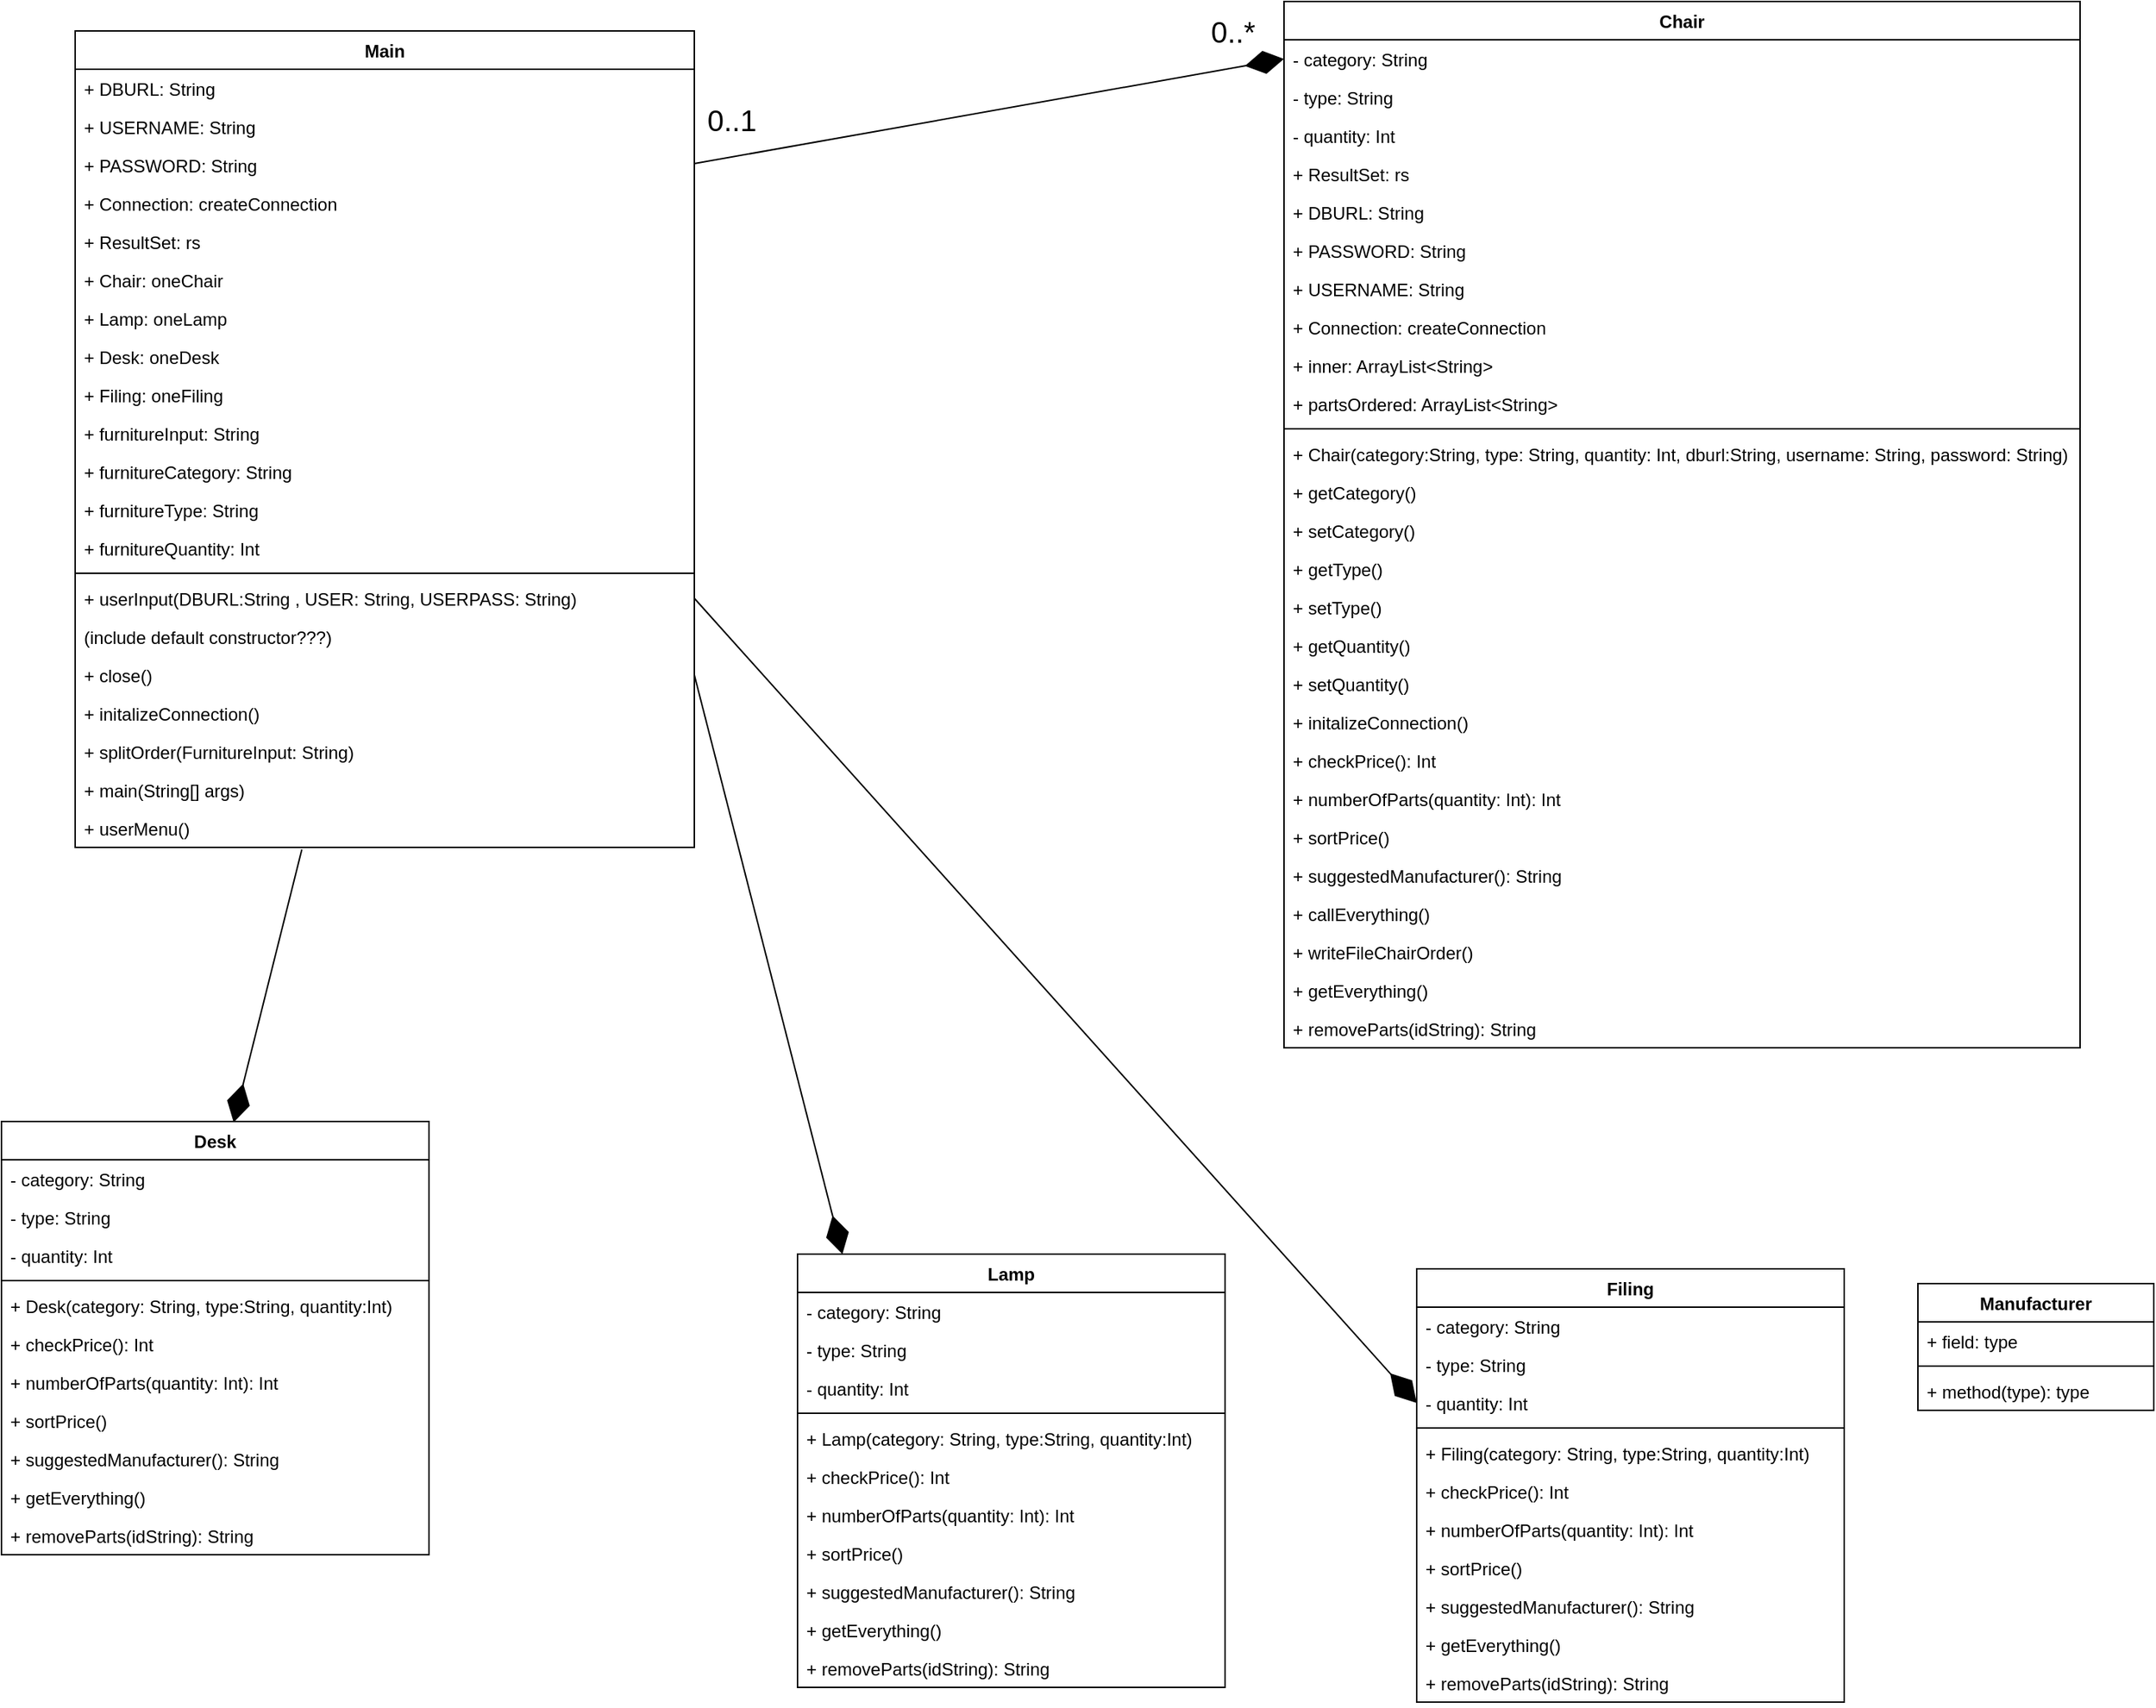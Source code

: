 <mxfile>
    <diagram id="SVsTuPaKgBfXwqxYNJwf" name="Page-1">
        <mxGraphModel dx="684" dy="464" grid="1" gridSize="10" guides="1" tooltips="1" connect="1" arrows="1" fold="1" page="1" pageScale="1" pageWidth="850" pageHeight="1100" math="0" shadow="0">
            <root>
                <mxCell id="0"/>
                <mxCell id="1" parent="0"/>
                <mxCell id="3" value="Main" style="swimlane;fontStyle=1;align=center;verticalAlign=top;childLayout=stackLayout;horizontal=1;startSize=26;horizontalStack=0;resizeParent=1;resizeParentMax=0;resizeLast=0;collapsible=1;marginBottom=0;" parent="1" vertex="1">
                    <mxGeometry x="140" y="50" width="420" height="554" as="geometry"/>
                </mxCell>
                <mxCell id="4" value="+ DBURL: String" style="text;strokeColor=none;fillColor=none;align=left;verticalAlign=top;spacingLeft=4;spacingRight=4;overflow=hidden;rotatable=0;points=[[0,0.5],[1,0.5]];portConstraint=eastwest;" parent="3" vertex="1">
                    <mxGeometry y="26" width="420" height="26" as="geometry"/>
                </mxCell>
                <mxCell id="7" value="+ USERNAME: String " style="text;strokeColor=none;fillColor=none;align=left;verticalAlign=top;spacingLeft=4;spacingRight=4;overflow=hidden;rotatable=0;points=[[0,0.5],[1,0.5]];portConstraint=eastwest;" parent="3" vertex="1">
                    <mxGeometry y="52" width="420" height="26" as="geometry"/>
                </mxCell>
                <mxCell id="8" value="+ PASSWORD: String" style="text;strokeColor=none;fillColor=none;align=left;verticalAlign=top;spacingLeft=4;spacingRight=4;overflow=hidden;rotatable=0;points=[[0,0.5],[1,0.5]];portConstraint=eastwest;" parent="3" vertex="1">
                    <mxGeometry y="78" width="420" height="26" as="geometry"/>
                </mxCell>
                <mxCell id="9" value="+ Connection: createConnection" style="text;strokeColor=none;fillColor=none;align=left;verticalAlign=top;spacingLeft=4;spacingRight=4;overflow=hidden;rotatable=0;points=[[0,0.5],[1,0.5]];portConstraint=eastwest;" parent="3" vertex="1">
                    <mxGeometry y="104" width="420" height="26" as="geometry"/>
                </mxCell>
                <mxCell id="10" value="+ ResultSet: rs&#10;" style="text;strokeColor=none;fillColor=none;align=left;verticalAlign=top;spacingLeft=4;spacingRight=4;overflow=hidden;rotatable=0;points=[[0,0.5],[1,0.5]];portConstraint=eastwest;" parent="3" vertex="1">
                    <mxGeometry y="130" width="420" height="26" as="geometry"/>
                </mxCell>
                <mxCell id="152" value="+ Chair: oneChair" style="text;strokeColor=none;fillColor=none;align=left;verticalAlign=top;spacingLeft=4;spacingRight=4;overflow=hidden;rotatable=0;points=[[0,0.5],[1,0.5]];portConstraint=eastwest;" vertex="1" parent="3">
                    <mxGeometry y="156" width="420" height="26" as="geometry"/>
                </mxCell>
                <mxCell id="153" value="+ Lamp: oneLamp" style="text;strokeColor=none;fillColor=none;align=left;verticalAlign=top;spacingLeft=4;spacingRight=4;overflow=hidden;rotatable=0;points=[[0,0.5],[1,0.5]];portConstraint=eastwest;" vertex="1" parent="3">
                    <mxGeometry y="182" width="420" height="26" as="geometry"/>
                </mxCell>
                <mxCell id="154" value="+ Desk: oneDesk" style="text;strokeColor=none;fillColor=none;align=left;verticalAlign=top;spacingLeft=4;spacingRight=4;overflow=hidden;rotatable=0;points=[[0,0.5],[1,0.5]];portConstraint=eastwest;" vertex="1" parent="3">
                    <mxGeometry y="208" width="420" height="26" as="geometry"/>
                </mxCell>
                <mxCell id="155" value="+ Filing: oneFiling" style="text;strokeColor=none;fillColor=none;align=left;verticalAlign=top;spacingLeft=4;spacingRight=4;overflow=hidden;rotatable=0;points=[[0,0.5],[1,0.5]];portConstraint=eastwest;" vertex="1" parent="3">
                    <mxGeometry y="234" width="420" height="26" as="geometry"/>
                </mxCell>
                <mxCell id="11" value="+ furnitureInput: String " style="text;strokeColor=none;fillColor=none;align=left;verticalAlign=top;spacingLeft=4;spacingRight=4;overflow=hidden;rotatable=0;points=[[0,0.5],[1,0.5]];portConstraint=eastwest;" parent="3" vertex="1">
                    <mxGeometry y="260" width="420" height="26" as="geometry"/>
                </mxCell>
                <mxCell id="12" value="+ furnitureCategory: String" style="text;strokeColor=none;fillColor=none;align=left;verticalAlign=top;spacingLeft=4;spacingRight=4;overflow=hidden;rotatable=0;points=[[0,0.5],[1,0.5]];portConstraint=eastwest;" parent="3" vertex="1">
                    <mxGeometry y="286" width="420" height="26" as="geometry"/>
                </mxCell>
                <mxCell id="13" value="+ furnitureType: String" style="text;strokeColor=none;fillColor=none;align=left;verticalAlign=top;spacingLeft=4;spacingRight=4;overflow=hidden;rotatable=0;points=[[0,0.5],[1,0.5]];portConstraint=eastwest;" parent="3" vertex="1">
                    <mxGeometry y="312" width="420" height="26" as="geometry"/>
                </mxCell>
                <mxCell id="14" value="+ furnitureQuantity: Int" style="text;strokeColor=none;fillColor=none;align=left;verticalAlign=top;spacingLeft=4;spacingRight=4;overflow=hidden;rotatable=0;points=[[0,0.5],[1,0.5]];portConstraint=eastwest;" parent="3" vertex="1">
                    <mxGeometry y="338" width="420" height="26" as="geometry"/>
                </mxCell>
                <mxCell id="5" value="" style="line;strokeWidth=1;fillColor=none;align=left;verticalAlign=middle;spacingTop=-1;spacingLeft=3;spacingRight=3;rotatable=0;labelPosition=right;points=[];portConstraint=eastwest;" parent="3" vertex="1">
                    <mxGeometry y="364" width="420" height="8" as="geometry"/>
                </mxCell>
                <mxCell id="6" value="+ userInput(DBURL:String , USER: String, USERPASS: String)" style="text;strokeColor=none;fillColor=none;align=left;verticalAlign=top;spacingLeft=4;spacingRight=4;overflow=hidden;rotatable=0;points=[[0,0.5],[1,0.5]];portConstraint=eastwest;" parent="3" vertex="1">
                    <mxGeometry y="372" width="420" height="26" as="geometry"/>
                </mxCell>
                <mxCell id="15" value="(include default constructor???)" style="text;strokeColor=none;fillColor=none;align=left;verticalAlign=top;spacingLeft=4;spacingRight=4;overflow=hidden;rotatable=0;points=[[0,0.5],[1,0.5]];portConstraint=eastwest;" parent="3" vertex="1">
                    <mxGeometry y="398" width="420" height="26" as="geometry"/>
                </mxCell>
                <mxCell id="16" value="+ close()" style="text;strokeColor=none;fillColor=none;align=left;verticalAlign=top;spacingLeft=4;spacingRight=4;overflow=hidden;rotatable=0;points=[[0,0.5],[1,0.5]];portConstraint=eastwest;" parent="3" vertex="1">
                    <mxGeometry y="424" width="420" height="26" as="geometry"/>
                </mxCell>
                <mxCell id="17" value="+ initalizeConnection()" style="text;strokeColor=none;fillColor=none;align=left;verticalAlign=top;spacingLeft=4;spacingRight=4;overflow=hidden;rotatable=0;points=[[0,0.5],[1,0.5]];portConstraint=eastwest;" parent="3" vertex="1">
                    <mxGeometry y="450" width="420" height="26" as="geometry"/>
                </mxCell>
                <mxCell id="18" value="+ splitOrder(FurnitureInput: String)" style="text;strokeColor=none;fillColor=none;align=left;verticalAlign=top;spacingLeft=4;spacingRight=4;overflow=hidden;rotatable=0;points=[[0,0.5],[1,0.5]];portConstraint=eastwest;" parent="3" vertex="1">
                    <mxGeometry y="476" width="420" height="26" as="geometry"/>
                </mxCell>
                <mxCell id="94" value="+ main(String[] args)" style="text;strokeColor=none;fillColor=none;align=left;verticalAlign=top;spacingLeft=4;spacingRight=4;overflow=hidden;rotatable=0;points=[[0,0.5],[1,0.5]];portConstraint=eastwest;" vertex="1" parent="3">
                    <mxGeometry y="502" width="420" height="26" as="geometry"/>
                </mxCell>
                <mxCell id="19" value="+ userMenu()" style="text;strokeColor=none;fillColor=none;align=left;verticalAlign=top;spacingLeft=4;spacingRight=4;overflow=hidden;rotatable=0;points=[[0,0.5],[1,0.5]];portConstraint=eastwest;" parent="3" vertex="1">
                    <mxGeometry y="528" width="420" height="26" as="geometry"/>
                </mxCell>
                <mxCell id="20" value="Chair" style="swimlane;fontStyle=1;align=center;verticalAlign=top;childLayout=stackLayout;horizontal=1;startSize=26;horizontalStack=0;resizeParent=1;resizeParentMax=0;resizeLast=0;collapsible=1;marginBottom=0;" parent="1" vertex="1">
                    <mxGeometry x="960" y="30" width="540" height="710" as="geometry"/>
                </mxCell>
                <mxCell id="21" value="- category: String" style="text;strokeColor=none;fillColor=none;align=left;verticalAlign=top;spacingLeft=4;spacingRight=4;overflow=hidden;rotatable=0;points=[[0,0.5],[1,0.5]];portConstraint=eastwest;" parent="20" vertex="1">
                    <mxGeometry y="26" width="540" height="26" as="geometry"/>
                </mxCell>
                <mxCell id="28" value="- type: String" style="text;strokeColor=none;fillColor=none;align=left;verticalAlign=top;spacingLeft=4;spacingRight=4;overflow=hidden;rotatable=0;points=[[0,0.5],[1,0.5]];portConstraint=eastwest;" parent="20" vertex="1">
                    <mxGeometry y="52" width="540" height="26" as="geometry"/>
                </mxCell>
                <mxCell id="37" value="- quantity: Int" style="text;strokeColor=none;fillColor=none;align=left;verticalAlign=top;spacingLeft=4;spacingRight=4;overflow=hidden;rotatable=0;points=[[0,0.5],[1,0.5]];portConstraint=eastwest;" parent="20" vertex="1">
                    <mxGeometry y="78" width="540" height="26" as="geometry"/>
                </mxCell>
                <mxCell id="141" value="+ ResultSet: rs&#10;" style="text;strokeColor=none;fillColor=none;align=left;verticalAlign=top;spacingLeft=4;spacingRight=4;overflow=hidden;rotatable=0;points=[[0,0.5],[1,0.5]];portConstraint=eastwest;" vertex="1" parent="20">
                    <mxGeometry y="104" width="540" height="26" as="geometry"/>
                </mxCell>
                <mxCell id="143" value="+ DBURL: String" style="text;strokeColor=none;fillColor=none;align=left;verticalAlign=top;spacingLeft=4;spacingRight=4;overflow=hidden;rotatable=0;points=[[0,0.5],[1,0.5]];portConstraint=eastwest;" vertex="1" parent="20">
                    <mxGeometry y="130" width="540" height="26" as="geometry"/>
                </mxCell>
                <mxCell id="145" value="+ PASSWORD: String" style="text;strokeColor=none;fillColor=none;align=left;verticalAlign=top;spacingLeft=4;spacingRight=4;overflow=hidden;rotatable=0;points=[[0,0.5],[1,0.5]];portConstraint=eastwest;" vertex="1" parent="20">
                    <mxGeometry y="156" width="540" height="26" as="geometry"/>
                </mxCell>
                <mxCell id="144" value="+ USERNAME: String " style="text;strokeColor=none;fillColor=none;align=left;verticalAlign=top;spacingLeft=4;spacingRight=4;overflow=hidden;rotatable=0;points=[[0,0.5],[1,0.5]];portConstraint=eastwest;" vertex="1" parent="20">
                    <mxGeometry y="182" width="540" height="26" as="geometry"/>
                </mxCell>
                <mxCell id="142" value="+ Connection: createConnection" style="text;strokeColor=none;fillColor=none;align=left;verticalAlign=top;spacingLeft=4;spacingRight=4;overflow=hidden;rotatable=0;points=[[0,0.5],[1,0.5]];portConstraint=eastwest;" vertex="1" parent="20">
                    <mxGeometry y="208" width="540" height="26" as="geometry"/>
                </mxCell>
                <mxCell id="136" value="+ inner: ArrayList&lt;String&gt;" style="text;strokeColor=none;fillColor=none;align=left;verticalAlign=top;spacingLeft=4;spacingRight=4;overflow=hidden;rotatable=0;points=[[0,0.5],[1,0.5]];portConstraint=eastwest;" vertex="1" parent="20">
                    <mxGeometry y="234" width="540" height="26" as="geometry"/>
                </mxCell>
                <mxCell id="63" value="+ partsOrdered: ArrayList&lt;String&gt;" style="text;strokeColor=none;fillColor=none;align=left;verticalAlign=top;spacingLeft=4;spacingRight=4;overflow=hidden;rotatable=0;points=[[0,0.5],[1,0.5]];portConstraint=eastwest;" parent="20" vertex="1">
                    <mxGeometry y="260" width="540" height="26" as="geometry"/>
                </mxCell>
                <mxCell id="22" value="" style="line;strokeWidth=1;fillColor=none;align=left;verticalAlign=middle;spacingTop=-1;spacingLeft=3;spacingRight=3;rotatable=0;labelPosition=right;points=[];portConstraint=eastwest;" parent="20" vertex="1">
                    <mxGeometry y="286" width="540" height="8" as="geometry"/>
                </mxCell>
                <mxCell id="23" value="+ Chair(category:String, type: String, quantity: Int, dburl:String, username: String, password: String)" style="text;strokeColor=none;fillColor=none;align=left;verticalAlign=top;spacingLeft=4;spacingRight=4;overflow=hidden;rotatable=0;points=[[0,0.5],[1,0.5]];portConstraint=eastwest;" parent="20" vertex="1">
                    <mxGeometry y="294" width="540" height="26" as="geometry"/>
                </mxCell>
                <mxCell id="147" value="+ getCategory()" style="text;strokeColor=none;fillColor=none;align=left;verticalAlign=top;spacingLeft=4;spacingRight=4;overflow=hidden;rotatable=0;points=[[0,0.5],[1,0.5]];portConstraint=eastwest;" vertex="1" parent="20">
                    <mxGeometry y="320" width="540" height="26" as="geometry"/>
                </mxCell>
                <mxCell id="146" value="+ setCategory()" style="text;strokeColor=none;fillColor=none;align=left;verticalAlign=top;spacingLeft=4;spacingRight=4;overflow=hidden;rotatable=0;points=[[0,0.5],[1,0.5]];portConstraint=eastwest;" vertex="1" parent="20">
                    <mxGeometry y="346" width="540" height="26" as="geometry"/>
                </mxCell>
                <mxCell id="149" value="+ getType()" style="text;strokeColor=none;fillColor=none;align=left;verticalAlign=top;spacingLeft=4;spacingRight=4;overflow=hidden;rotatable=0;points=[[0,0.5],[1,0.5]];portConstraint=eastwest;" vertex="1" parent="20">
                    <mxGeometry y="372" width="540" height="26" as="geometry"/>
                </mxCell>
                <mxCell id="148" value="+ setType()" style="text;strokeColor=none;fillColor=none;align=left;verticalAlign=top;spacingLeft=4;spacingRight=4;overflow=hidden;rotatable=0;points=[[0,0.5],[1,0.5]];portConstraint=eastwest;" vertex="1" parent="20">
                    <mxGeometry y="398" width="540" height="26" as="geometry"/>
                </mxCell>
                <mxCell id="150" value="+ getQuantity()" style="text;strokeColor=none;fillColor=none;align=left;verticalAlign=top;spacingLeft=4;spacingRight=4;overflow=hidden;rotatable=0;points=[[0,0.5],[1,0.5]];portConstraint=eastwest;" vertex="1" parent="20">
                    <mxGeometry y="424" width="540" height="26" as="geometry"/>
                </mxCell>
                <mxCell id="151" value="+ setQuantity()" style="text;strokeColor=none;fillColor=none;align=left;verticalAlign=top;spacingLeft=4;spacingRight=4;overflow=hidden;rotatable=0;points=[[0,0.5],[1,0.5]];portConstraint=eastwest;" vertex="1" parent="20">
                    <mxGeometry y="450" width="540" height="26" as="geometry"/>
                </mxCell>
                <mxCell id="137" value="+ initalizeConnection()" style="text;strokeColor=none;fillColor=none;align=left;verticalAlign=top;spacingLeft=4;spacingRight=4;overflow=hidden;rotatable=0;points=[[0,0.5],[1,0.5]];portConstraint=eastwest;" vertex="1" parent="20">
                    <mxGeometry y="476" width="540" height="26" as="geometry"/>
                </mxCell>
                <mxCell id="57" value="+ checkPrice(): Int" style="text;strokeColor=none;fillColor=none;align=left;verticalAlign=top;spacingLeft=4;spacingRight=4;overflow=hidden;rotatable=0;points=[[0,0.5],[1,0.5]];portConstraint=eastwest;" parent="20" vertex="1">
                    <mxGeometry y="502" width="540" height="26" as="geometry"/>
                </mxCell>
                <mxCell id="58" value="+ numberOfParts(quantity: Int): Int" style="text;strokeColor=none;fillColor=none;align=left;verticalAlign=top;spacingLeft=4;spacingRight=4;overflow=hidden;rotatable=0;points=[[0,0.5],[1,0.5]];portConstraint=eastwest;" parent="20" vertex="1">
                    <mxGeometry y="528" width="540" height="26" as="geometry"/>
                </mxCell>
                <mxCell id="122" value="+ sortPrice()" style="text;strokeColor=none;fillColor=none;align=left;verticalAlign=top;spacingLeft=4;spacingRight=4;overflow=hidden;rotatable=0;points=[[0,0.5],[1,0.5]];portConstraint=eastwest;" vertex="1" parent="20">
                    <mxGeometry y="554" width="540" height="26" as="geometry"/>
                </mxCell>
                <mxCell id="126" value="+ suggestedManufacturer(): String" style="text;strokeColor=none;fillColor=none;align=left;verticalAlign=top;spacingLeft=4;spacingRight=4;overflow=hidden;rotatable=0;points=[[0,0.5],[1,0.5]];portConstraint=eastwest;" vertex="1" parent="20">
                    <mxGeometry y="580" width="540" height="26" as="geometry"/>
                </mxCell>
                <mxCell id="138" value="+ callEverything()" style="text;strokeColor=none;fillColor=none;align=left;verticalAlign=top;spacingLeft=4;spacingRight=4;overflow=hidden;rotatable=0;points=[[0,0.5],[1,0.5]];portConstraint=eastwest;" vertex="1" parent="20">
                    <mxGeometry y="606" width="540" height="26" as="geometry"/>
                </mxCell>
                <mxCell id="139" value="+ writeFileChairOrder()" style="text;strokeColor=none;fillColor=none;align=left;verticalAlign=top;spacingLeft=4;spacingRight=4;overflow=hidden;rotatable=0;points=[[0,0.5],[1,0.5]];portConstraint=eastwest;" vertex="1" parent="20">
                    <mxGeometry y="632" width="540" height="26" as="geometry"/>
                </mxCell>
                <mxCell id="117" value="+ getEverything()" style="text;strokeColor=none;fillColor=none;align=left;verticalAlign=top;spacingLeft=4;spacingRight=4;overflow=hidden;rotatable=0;points=[[0,0.5],[1,0.5]];portConstraint=eastwest;" vertex="1" parent="20">
                    <mxGeometry y="658" width="540" height="26" as="geometry"/>
                </mxCell>
                <mxCell id="131" value="+ removeParts(idString): String" style="text;strokeColor=none;fillColor=none;align=left;verticalAlign=top;spacingLeft=4;spacingRight=4;overflow=hidden;rotatable=0;points=[[0,0.5],[1,0.5]];portConstraint=eastwest;" vertex="1" parent="20">
                    <mxGeometry y="684" width="540" height="26" as="geometry"/>
                </mxCell>
                <mxCell id="33" value="Lamp" style="swimlane;fontStyle=1;align=center;verticalAlign=top;childLayout=stackLayout;horizontal=1;startSize=26;horizontalStack=0;resizeParent=1;resizeParentMax=0;resizeLast=0;collapsible=1;marginBottom=0;" parent="1" vertex="1">
                    <mxGeometry x="630" y="880" width="290" height="294" as="geometry"/>
                </mxCell>
                <mxCell id="34" value="- category: String" style="text;strokeColor=none;fillColor=none;align=left;verticalAlign=top;spacingLeft=4;spacingRight=4;overflow=hidden;rotatable=0;points=[[0,0.5],[1,0.5]];portConstraint=eastwest;" parent="33" vertex="1">
                    <mxGeometry y="26" width="290" height="26" as="geometry"/>
                </mxCell>
                <mxCell id="61" value="- type: String" style="text;strokeColor=none;fillColor=none;align=left;verticalAlign=top;spacingLeft=4;spacingRight=4;overflow=hidden;rotatable=0;points=[[0,0.5],[1,0.5]];portConstraint=eastwest;" parent="33" vertex="1">
                    <mxGeometry y="52" width="290" height="26" as="geometry"/>
                </mxCell>
                <mxCell id="62" value="- quantity: Int" style="text;strokeColor=none;fillColor=none;align=left;verticalAlign=top;spacingLeft=4;spacingRight=4;overflow=hidden;rotatable=0;points=[[0,0.5],[1,0.5]];portConstraint=eastwest;" parent="33" vertex="1">
                    <mxGeometry y="78" width="290" height="26" as="geometry"/>
                </mxCell>
                <mxCell id="35" value="" style="line;strokeWidth=1;fillColor=none;align=left;verticalAlign=middle;spacingTop=-1;spacingLeft=3;spacingRight=3;rotatable=0;labelPosition=right;points=[];portConstraint=eastwest;" parent="33" vertex="1">
                    <mxGeometry y="104" width="290" height="8" as="geometry"/>
                </mxCell>
                <mxCell id="36" value="+ Lamp(category: String, type:String, quantity:Int)" style="text;strokeColor=none;fillColor=none;align=left;verticalAlign=top;spacingLeft=4;spacingRight=4;overflow=hidden;rotatable=0;points=[[0,0.5],[1,0.5]];portConstraint=eastwest;" parent="33" vertex="1">
                    <mxGeometry y="112" width="290" height="26" as="geometry"/>
                </mxCell>
                <mxCell id="67" value="+ checkPrice(): Int" style="text;strokeColor=none;fillColor=none;align=left;verticalAlign=top;spacingLeft=4;spacingRight=4;overflow=hidden;rotatable=0;points=[[0,0.5],[1,0.5]];portConstraint=eastwest;" parent="33" vertex="1">
                    <mxGeometry y="138" width="290" height="26" as="geometry"/>
                </mxCell>
                <mxCell id="68" value="+ numberOfParts(quantity: Int): Int" style="text;strokeColor=none;fillColor=none;align=left;verticalAlign=top;spacingLeft=4;spacingRight=4;overflow=hidden;rotatable=0;points=[[0,0.5],[1,0.5]];portConstraint=eastwest;" parent="33" vertex="1">
                    <mxGeometry y="164" width="290" height="26" as="geometry"/>
                </mxCell>
                <mxCell id="124" value="+ sortPrice()" style="text;strokeColor=none;fillColor=none;align=left;verticalAlign=top;spacingLeft=4;spacingRight=4;overflow=hidden;rotatable=0;points=[[0,0.5],[1,0.5]];portConstraint=eastwest;" vertex="1" parent="33">
                    <mxGeometry y="190" width="290" height="26" as="geometry"/>
                </mxCell>
                <mxCell id="129" value="+ suggestedManufacturer(): String" style="text;strokeColor=none;fillColor=none;align=left;verticalAlign=top;spacingLeft=4;spacingRight=4;overflow=hidden;rotatable=0;points=[[0,0.5],[1,0.5]];portConstraint=eastwest;" vertex="1" parent="33">
                    <mxGeometry y="216" width="290" height="26" as="geometry"/>
                </mxCell>
                <mxCell id="119" value="+ getEverything()" style="text;strokeColor=none;fillColor=none;align=left;verticalAlign=top;spacingLeft=4;spacingRight=4;overflow=hidden;rotatable=0;points=[[0,0.5],[1,0.5]];portConstraint=eastwest;" vertex="1" parent="33">
                    <mxGeometry y="242" width="290" height="26" as="geometry"/>
                </mxCell>
                <mxCell id="134" value="+ removeParts(idString): String" style="text;strokeColor=none;fillColor=none;align=left;verticalAlign=top;spacingLeft=4;spacingRight=4;overflow=hidden;rotatable=0;points=[[0,0.5],[1,0.5]];portConstraint=eastwest;" vertex="1" parent="33">
                    <mxGeometry y="268" width="290" height="26" as="geometry"/>
                </mxCell>
                <mxCell id="39" value="Manufacturer" style="swimlane;fontStyle=1;align=center;verticalAlign=top;childLayout=stackLayout;horizontal=1;startSize=26;horizontalStack=0;resizeParent=1;resizeParentMax=0;resizeLast=0;collapsible=1;marginBottom=0;" parent="1" vertex="1">
                    <mxGeometry x="1390" y="900" width="160" height="86" as="geometry"/>
                </mxCell>
                <mxCell id="40" value="+ field: type" style="text;strokeColor=none;fillColor=none;align=left;verticalAlign=top;spacingLeft=4;spacingRight=4;overflow=hidden;rotatable=0;points=[[0,0.5],[1,0.5]];portConstraint=eastwest;" parent="39" vertex="1">
                    <mxGeometry y="26" width="160" height="26" as="geometry"/>
                </mxCell>
                <mxCell id="41" value="" style="line;strokeWidth=1;fillColor=none;align=left;verticalAlign=middle;spacingTop=-1;spacingLeft=3;spacingRight=3;rotatable=0;labelPosition=right;points=[];portConstraint=eastwest;" parent="39" vertex="1">
                    <mxGeometry y="52" width="160" height="8" as="geometry"/>
                </mxCell>
                <mxCell id="42" value="+ method(type): type" style="text;strokeColor=none;fillColor=none;align=left;verticalAlign=top;spacingLeft=4;spacingRight=4;overflow=hidden;rotatable=0;points=[[0,0.5],[1,0.5]];portConstraint=eastwest;" parent="39" vertex="1">
                    <mxGeometry y="60" width="160" height="26" as="geometry"/>
                </mxCell>
                <mxCell id="60" value="" style="endArrow=diamondThin;endFill=1;endSize=24;html=1;entryX=0;entryY=0.5;entryDx=0;entryDy=0;" parent="1" target="21" edge="1">
                    <mxGeometry width="160" relative="1" as="geometry">
                        <mxPoint x="560" y="140" as="sourcePoint"/>
                        <mxPoint x="720" y="140" as="targetPoint"/>
                    </mxGeometry>
                </mxCell>
                <mxCell id="64" value="&lt;font style=&quot;font-size: 20px&quot;&gt;0..*&lt;/font&gt;" style="text;html=1;align=center;verticalAlign=middle;resizable=0;points=[];autosize=1;" parent="1" vertex="1">
                    <mxGeometry x="900" y="40" width="50" height="20" as="geometry"/>
                </mxCell>
                <mxCell id="65" value="&lt;font style=&quot;font-size: 20px&quot;&gt;0..1&lt;/font&gt;" style="text;html=1;align=center;verticalAlign=middle;resizable=0;points=[];autosize=1;" parent="1" vertex="1">
                    <mxGeometry x="560" y="100" width="50" height="20" as="geometry"/>
                </mxCell>
                <mxCell id="71" value="" style="endArrow=diamondThin;endFill=1;endSize=24;html=1;exitX=1;exitY=0.5;exitDx=0;exitDy=0;entryX=0.105;entryY=0;entryDx=0;entryDy=0;entryPerimeter=0;" parent="1" source="16" target="33" edge="1">
                    <mxGeometry width="160" relative="1" as="geometry">
                        <mxPoint x="820" y="560" as="sourcePoint"/>
                        <mxPoint x="980" y="560" as="targetPoint"/>
                    </mxGeometry>
                </mxCell>
                <mxCell id="95" value="Desk" style="swimlane;fontStyle=1;align=center;verticalAlign=top;childLayout=stackLayout;horizontal=1;startSize=26;horizontalStack=0;resizeParent=1;resizeParentMax=0;resizeLast=0;collapsible=1;marginBottom=0;" vertex="1" parent="1">
                    <mxGeometry x="90" y="790" width="290" height="294" as="geometry"/>
                </mxCell>
                <mxCell id="96" value="- category: String" style="text;strokeColor=none;fillColor=none;align=left;verticalAlign=top;spacingLeft=4;spacingRight=4;overflow=hidden;rotatable=0;points=[[0,0.5],[1,0.5]];portConstraint=eastwest;" vertex="1" parent="95">
                    <mxGeometry y="26" width="290" height="26" as="geometry"/>
                </mxCell>
                <mxCell id="97" value="- type: String" style="text;strokeColor=none;fillColor=none;align=left;verticalAlign=top;spacingLeft=4;spacingRight=4;overflow=hidden;rotatable=0;points=[[0,0.5],[1,0.5]];portConstraint=eastwest;" vertex="1" parent="95">
                    <mxGeometry y="52" width="290" height="26" as="geometry"/>
                </mxCell>
                <mxCell id="98" value="- quantity: Int" style="text;strokeColor=none;fillColor=none;align=left;verticalAlign=top;spacingLeft=4;spacingRight=4;overflow=hidden;rotatable=0;points=[[0,0.5],[1,0.5]];portConstraint=eastwest;" vertex="1" parent="95">
                    <mxGeometry y="78" width="290" height="26" as="geometry"/>
                </mxCell>
                <mxCell id="99" value="" style="line;strokeWidth=1;fillColor=none;align=left;verticalAlign=middle;spacingTop=-1;spacingLeft=3;spacingRight=3;rotatable=0;labelPosition=right;points=[];portConstraint=eastwest;" vertex="1" parent="95">
                    <mxGeometry y="104" width="290" height="8" as="geometry"/>
                </mxCell>
                <mxCell id="100" value="+ Desk(category: String, type:String, quantity:Int)" style="text;strokeColor=none;fillColor=none;align=left;verticalAlign=top;spacingLeft=4;spacingRight=4;overflow=hidden;rotatable=0;points=[[0,0.5],[1,0.5]];portConstraint=eastwest;" vertex="1" parent="95">
                    <mxGeometry y="112" width="290" height="26" as="geometry"/>
                </mxCell>
                <mxCell id="102" value="+ checkPrice(): Int" style="text;strokeColor=none;fillColor=none;align=left;verticalAlign=top;spacingLeft=4;spacingRight=4;overflow=hidden;rotatable=0;points=[[0,0.5],[1,0.5]];portConstraint=eastwest;" vertex="1" parent="95">
                    <mxGeometry y="138" width="290" height="26" as="geometry"/>
                </mxCell>
                <mxCell id="104" value="+ numberOfParts(quantity: Int): Int" style="text;strokeColor=none;fillColor=none;align=left;verticalAlign=top;spacingLeft=4;spacingRight=4;overflow=hidden;rotatable=0;points=[[0,0.5],[1,0.5]];portConstraint=eastwest;" vertex="1" parent="95">
                    <mxGeometry y="164" width="290" height="26" as="geometry"/>
                </mxCell>
                <mxCell id="125" value="+ sortPrice()" style="text;strokeColor=none;fillColor=none;align=left;verticalAlign=top;spacingLeft=4;spacingRight=4;overflow=hidden;rotatable=0;points=[[0,0.5],[1,0.5]];portConstraint=eastwest;" vertex="1" parent="95">
                    <mxGeometry y="190" width="290" height="26" as="geometry"/>
                </mxCell>
                <mxCell id="130" value="+ suggestedManufacturer(): String" style="text;strokeColor=none;fillColor=none;align=left;verticalAlign=top;spacingLeft=4;spacingRight=4;overflow=hidden;rotatable=0;points=[[0,0.5],[1,0.5]];portConstraint=eastwest;" vertex="1" parent="95">
                    <mxGeometry y="216" width="290" height="26" as="geometry"/>
                </mxCell>
                <mxCell id="120" value="+ getEverything()" style="text;strokeColor=none;fillColor=none;align=left;verticalAlign=top;spacingLeft=4;spacingRight=4;overflow=hidden;rotatable=0;points=[[0,0.5],[1,0.5]];portConstraint=eastwest;" vertex="1" parent="95">
                    <mxGeometry y="242" width="290" height="26" as="geometry"/>
                </mxCell>
                <mxCell id="135" value="+ removeParts(idString): String" style="text;strokeColor=none;fillColor=none;align=left;verticalAlign=top;spacingLeft=4;spacingRight=4;overflow=hidden;rotatable=0;points=[[0,0.5],[1,0.5]];portConstraint=eastwest;" vertex="1" parent="95">
                    <mxGeometry y="268" width="290" height="26" as="geometry"/>
                </mxCell>
                <mxCell id="105" value="Filing" style="swimlane;fontStyle=1;align=center;verticalAlign=top;childLayout=stackLayout;horizontal=1;startSize=26;horizontalStack=0;resizeParent=1;resizeParentMax=0;resizeLast=0;collapsible=1;marginBottom=0;" vertex="1" parent="1">
                    <mxGeometry x="1050" y="890" width="290" height="294" as="geometry"/>
                </mxCell>
                <mxCell id="106" value="- category: String" style="text;strokeColor=none;fillColor=none;align=left;verticalAlign=top;spacingLeft=4;spacingRight=4;overflow=hidden;rotatable=0;points=[[0,0.5],[1,0.5]];portConstraint=eastwest;" vertex="1" parent="105">
                    <mxGeometry y="26" width="290" height="26" as="geometry"/>
                </mxCell>
                <mxCell id="107" value="- type: String" style="text;strokeColor=none;fillColor=none;align=left;verticalAlign=top;spacingLeft=4;spacingRight=4;overflow=hidden;rotatable=0;points=[[0,0.5],[1,0.5]];portConstraint=eastwest;" vertex="1" parent="105">
                    <mxGeometry y="52" width="290" height="26" as="geometry"/>
                </mxCell>
                <mxCell id="108" value="- quantity: Int" style="text;strokeColor=none;fillColor=none;align=left;verticalAlign=top;spacingLeft=4;spacingRight=4;overflow=hidden;rotatable=0;points=[[0,0.5],[1,0.5]];portConstraint=eastwest;" vertex="1" parent="105">
                    <mxGeometry y="78" width="290" height="26" as="geometry"/>
                </mxCell>
                <mxCell id="109" value="" style="line;strokeWidth=1;fillColor=none;align=left;verticalAlign=middle;spacingTop=-1;spacingLeft=3;spacingRight=3;rotatable=0;labelPosition=right;points=[];portConstraint=eastwest;" vertex="1" parent="105">
                    <mxGeometry y="104" width="290" height="8" as="geometry"/>
                </mxCell>
                <mxCell id="110" value="+ Filing(category: String, type:String, quantity:Int)" style="text;strokeColor=none;fillColor=none;align=left;verticalAlign=top;spacingLeft=4;spacingRight=4;overflow=hidden;rotatable=0;points=[[0,0.5],[1,0.5]];portConstraint=eastwest;" vertex="1" parent="105">
                    <mxGeometry y="112" width="290" height="26" as="geometry"/>
                </mxCell>
                <mxCell id="112" value="+ checkPrice(): Int" style="text;strokeColor=none;fillColor=none;align=left;verticalAlign=top;spacingLeft=4;spacingRight=4;overflow=hidden;rotatable=0;points=[[0,0.5],[1,0.5]];portConstraint=eastwest;" vertex="1" parent="105">
                    <mxGeometry y="138" width="290" height="26" as="geometry"/>
                </mxCell>
                <mxCell id="114" value="+ numberOfParts(quantity: Int): Int" style="text;strokeColor=none;fillColor=none;align=left;verticalAlign=top;spacingLeft=4;spacingRight=4;overflow=hidden;rotatable=0;points=[[0,0.5],[1,0.5]];portConstraint=eastwest;" vertex="1" parent="105">
                    <mxGeometry y="164" width="290" height="26" as="geometry"/>
                </mxCell>
                <mxCell id="123" value="+ sortPrice()" style="text;strokeColor=none;fillColor=none;align=left;verticalAlign=top;spacingLeft=4;spacingRight=4;overflow=hidden;rotatable=0;points=[[0,0.5],[1,0.5]];portConstraint=eastwest;" vertex="1" parent="105">
                    <mxGeometry y="190" width="290" height="26" as="geometry"/>
                </mxCell>
                <mxCell id="128" value="+ suggestedManufacturer(): String" style="text;strokeColor=none;fillColor=none;align=left;verticalAlign=top;spacingLeft=4;spacingRight=4;overflow=hidden;rotatable=0;points=[[0,0.5],[1,0.5]];portConstraint=eastwest;" vertex="1" parent="105">
                    <mxGeometry y="216" width="290" height="26" as="geometry"/>
                </mxCell>
                <mxCell id="118" value="+ getEverything()" style="text;strokeColor=none;fillColor=none;align=left;verticalAlign=top;spacingLeft=4;spacingRight=4;overflow=hidden;rotatable=0;points=[[0,0.5],[1,0.5]];portConstraint=eastwest;" vertex="1" parent="105">
                    <mxGeometry y="242" width="290" height="26" as="geometry"/>
                </mxCell>
                <mxCell id="132" value="+ removeParts(idString): String" style="text;strokeColor=none;fillColor=none;align=left;verticalAlign=top;spacingLeft=4;spacingRight=4;overflow=hidden;rotatable=0;points=[[0,0.5],[1,0.5]];portConstraint=eastwest;" vertex="1" parent="105">
                    <mxGeometry y="268" width="290" height="26" as="geometry"/>
                </mxCell>
                <mxCell id="115" value="" style="endArrow=diamondThin;endFill=1;endSize=24;html=1;exitX=0.366;exitY=1.059;exitDx=0;exitDy=0;entryX=0.543;entryY=0.002;entryDx=0;entryDy=0;entryPerimeter=0;exitPerimeter=0;" edge="1" parent="1" source="19" target="95">
                    <mxGeometry width="160" relative="1" as="geometry">
                        <mxPoint x="560.0" y="349.996" as="sourcePoint"/>
                        <mxPoint x="939.16" y="768.42" as="targetPoint"/>
                    </mxGeometry>
                </mxCell>
                <mxCell id="116" value="" style="endArrow=diamondThin;endFill=1;endSize=24;html=1;exitX=1;exitY=0.5;exitDx=0;exitDy=0;entryX=0;entryY=0.5;entryDx=0;entryDy=0;" edge="1" parent="1" source="6" target="108">
                    <mxGeometry width="160" relative="1" as="geometry">
                        <mxPoint x="830" y="739.996" as="sourcePoint"/>
                        <mxPoint x="1209.16" y="1158.42" as="targetPoint"/>
                    </mxGeometry>
                </mxCell>
            </root>
        </mxGraphModel>
    </diagram>
</mxfile>